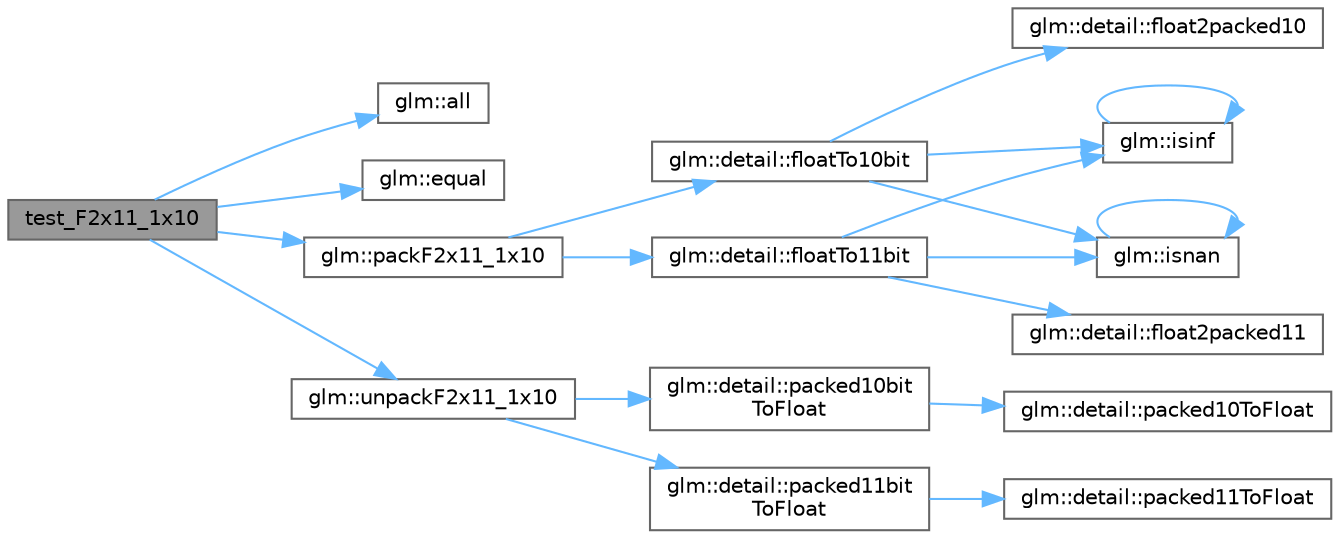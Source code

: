 digraph "test_F2x11_1x10"
{
 // LATEX_PDF_SIZE
  bgcolor="transparent";
  edge [fontname=Helvetica,fontsize=10,labelfontname=Helvetica,labelfontsize=10];
  node [fontname=Helvetica,fontsize=10,shape=box,height=0.2,width=0.4];
  rankdir="LR";
  Node1 [id="Node000001",label="test_F2x11_1x10",height=0.2,width=0.4,color="gray40", fillcolor="grey60", style="filled", fontcolor="black",tooltip=" "];
  Node1 -> Node2 [id="edge1_Node000001_Node000002",color="steelblue1",style="solid",tooltip=" "];
  Node2 [id="Node000002",label="glm::all",height=0.2,width=0.4,color="grey40", fillcolor="white", style="filled",URL="$group__core__func__vector__relational.html#ga87e53f50b679f5f95c5cb4780311b3dd",tooltip=" "];
  Node1 -> Node3 [id="edge2_Node000001_Node000003",color="steelblue1",style="solid",tooltip=" "];
  Node3 [id="Node000003",label="glm::equal",height=0.2,width=0.4,color="grey40", fillcolor="white", style="filled",URL="$group__core__func__vector__relational.html#gaf539cf490630ba648dfd6e36aef910a1",tooltip=" "];
  Node1 -> Node4 [id="edge3_Node000001_Node000004",color="steelblue1",style="solid",tooltip=" "];
  Node4 [id="Node000004",label="glm::packF2x11_1x10",height=0.2,width=0.4,color="grey40", fillcolor="white", style="filled",URL="$group__gtc__packing.html#ga8c2a0eeee677ca4dafd9e093d9e81062",tooltip=" "];
  Node4 -> Node5 [id="edge4_Node000004_Node000005",color="steelblue1",style="solid",tooltip=" "];
  Node5 [id="Node000005",label="glm::detail::floatTo10bit",height=0.2,width=0.4,color="grey40", fillcolor="white", style="filled",URL="$namespaceglm_1_1detail.html#a2be3138712a0811602a183614221ad5c",tooltip=" "];
  Node5 -> Node6 [id="edge5_Node000005_Node000006",color="steelblue1",style="solid",tooltip=" "];
  Node6 [id="Node000006",label="glm::detail::float2packed10",height=0.2,width=0.4,color="grey40", fillcolor="white", style="filled",URL="$namespaceglm_1_1detail.html#a066e984b6ff1a54325e8d11afed5a0f9",tooltip=" "];
  Node5 -> Node7 [id="edge6_Node000005_Node000007",color="steelblue1",style="solid",tooltip=" "];
  Node7 [id="Node000007",label="glm::isinf",height=0.2,width=0.4,color="grey40", fillcolor="white", style="filled",URL="$group__core__func__common.html#ga6dfda49bcedffb43ffe5d85307d732fa",tooltip=" "];
  Node7 -> Node7 [id="edge7_Node000007_Node000007",color="steelblue1",style="solid",tooltip=" "];
  Node5 -> Node8 [id="edge8_Node000005_Node000008",color="steelblue1",style="solid",tooltip=" "];
  Node8 [id="Node000008",label="glm::isnan",height=0.2,width=0.4,color="grey40", fillcolor="white", style="filled",URL="$group__core__func__common.html#ga81f85e3c56f1f559034422b357c37e21",tooltip=" "];
  Node8 -> Node8 [id="edge9_Node000008_Node000008",color="steelblue1",style="solid",tooltip=" "];
  Node4 -> Node9 [id="edge10_Node000004_Node000009",color="steelblue1",style="solid",tooltip=" "];
  Node9 [id="Node000009",label="glm::detail::floatTo11bit",height=0.2,width=0.4,color="grey40", fillcolor="white", style="filled",URL="$namespaceglm_1_1detail.html#a62edbdbe89fe6282dd7909e6e4703796",tooltip=" "];
  Node9 -> Node10 [id="edge11_Node000009_Node000010",color="steelblue1",style="solid",tooltip=" "];
  Node10 [id="Node000010",label="glm::detail::float2packed11",height=0.2,width=0.4,color="grey40", fillcolor="white", style="filled",URL="$namespaceglm_1_1detail.html#af3fe5d54f7627eb98c3493ee0a4b6fba",tooltip=" "];
  Node9 -> Node7 [id="edge12_Node000009_Node000007",color="steelblue1",style="solid",tooltip=" "];
  Node9 -> Node8 [id="edge13_Node000009_Node000008",color="steelblue1",style="solid",tooltip=" "];
  Node1 -> Node11 [id="edge14_Node000001_Node000011",color="steelblue1",style="solid",tooltip=" "];
  Node11 [id="Node000011",label="glm::unpackF2x11_1x10",height=0.2,width=0.4,color="grey40", fillcolor="white", style="filled",URL="$group__gtc__packing.html#ga8b9c7991eb021d95c778bf5c0b2f7824",tooltip=" "];
  Node11 -> Node12 [id="edge15_Node000011_Node000012",color="steelblue1",style="solid",tooltip=" "];
  Node12 [id="Node000012",label="glm::detail::packed10bit\lToFloat",height=0.2,width=0.4,color="grey40", fillcolor="white", style="filled",URL="$namespaceglm_1_1detail.html#afddea7fa02b61b01129777a21380edf4",tooltip=" "];
  Node12 -> Node13 [id="edge16_Node000012_Node000013",color="steelblue1",style="solid",tooltip=" "];
  Node13 [id="Node000013",label="glm::detail::packed10ToFloat",height=0.2,width=0.4,color="grey40", fillcolor="white", style="filled",URL="$namespaceglm_1_1detail.html#a4b6b6f9fdf91cf039dfb119f94686f8a",tooltip=" "];
  Node11 -> Node14 [id="edge17_Node000011_Node000014",color="steelblue1",style="solid",tooltip=" "];
  Node14 [id="Node000014",label="glm::detail::packed11bit\lToFloat",height=0.2,width=0.4,color="grey40", fillcolor="white", style="filled",URL="$namespaceglm_1_1detail.html#a0148d59bbb6dbf6c0f296e73a527c225",tooltip=" "];
  Node14 -> Node15 [id="edge18_Node000014_Node000015",color="steelblue1",style="solid",tooltip=" "];
  Node15 [id="Node000015",label="glm::detail::packed11ToFloat",height=0.2,width=0.4,color="grey40", fillcolor="white", style="filled",URL="$namespaceglm_1_1detail.html#a02d2bd65041cc9eb287030ae553051f0",tooltip=" "];
}
